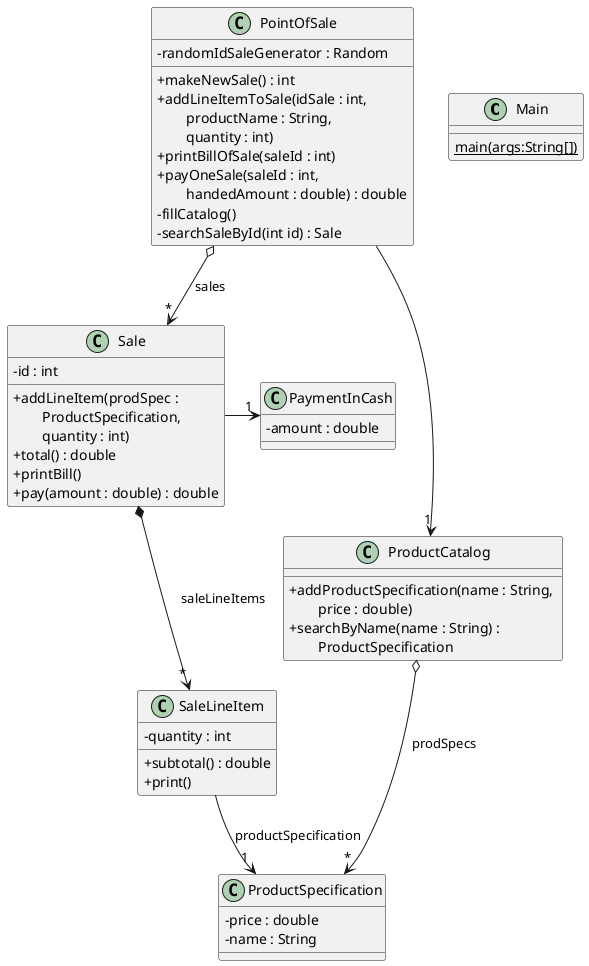 @startuml
'https://plantuml.com/class-diagram
skinparam classAttributeIconSize 0

class Main {
{static} main(args:String[])
}

class PointOfSale {
'- idLastSale : int
- randomIdSaleGenerator : Random
+ makeNewSale() : int
+ addLineItemToSale(idSale : int, \n\tproductName : String,\n\tquantity : int)
+ printBillOfSale(saleId : int)
+ payOneSale(saleId : int, \n\thandedAmount : double) : double
- fillCatalog()
- searchSaleById(int id) : Sale
}

class ProductCatalog {
+ addProductSpecification(name : String, \n\tprice : double)
+ searchByName(name : String) : \n\tProductSpecification
}

class ProductSpecification {
- price : double
- name : String
}

class Sale {
- id : int
+ addLineItem(prodSpec : \n\tProductSpecification, \n\tquantity : int)
+ total() : double
+ printBill()
+ pay(amount : double) : double
}

class PaymentInCash {
- amount : double
}

class SaleLineItem {
- quantity : int
+ subtotal() : double
+ print()
}

PointOfSale o--> "*" Sale : sales
Sale *--> "*" SaleLineItem : saleLineItems
SaleLineItem --> "1" ProductSpecification : productSpecification
PointOfSale --> "1" ProductCatalog
ProductCatalog o--> "*" ProductSpecification : prodSpecs
Sale -> "1" PaymentInCash
@enduml